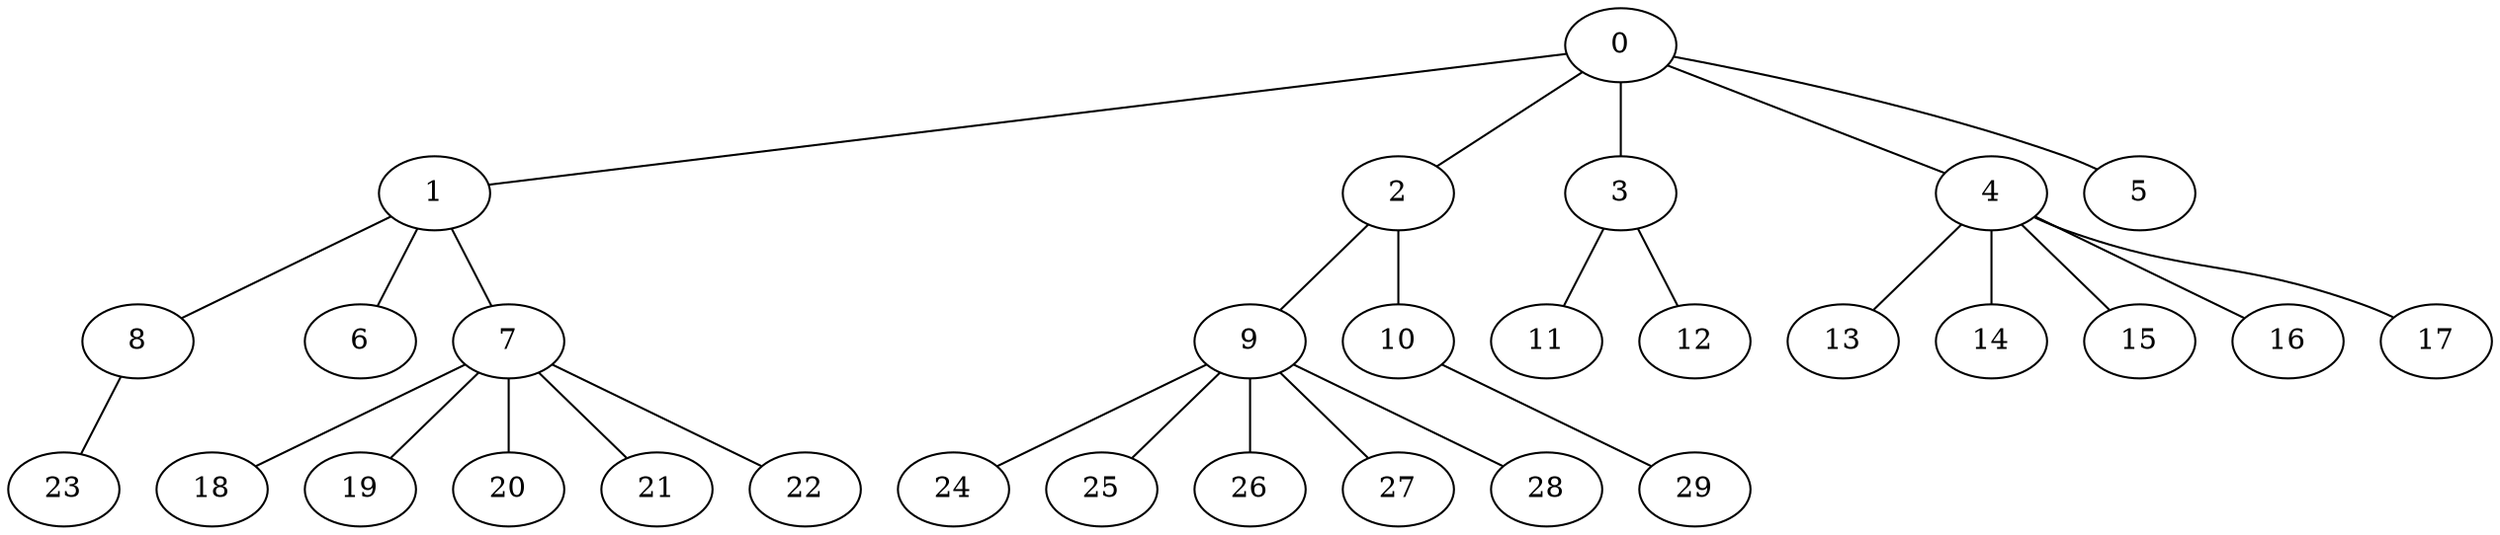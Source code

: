 
graph graphname {
    0 -- 1
0 -- 2
0 -- 3
0 -- 4
0 -- 5
1 -- 8
1 -- 6
1 -- 7
2 -- 9
2 -- 10
3 -- 11
3 -- 12
4 -- 13
4 -- 14
4 -- 15
4 -- 16
4 -- 17
7 -- 18
7 -- 19
7 -- 20
7 -- 21
7 -- 22
8 -- 23
9 -- 24
9 -- 25
9 -- 26
9 -- 27
9 -- 28
10 -- 29

}
